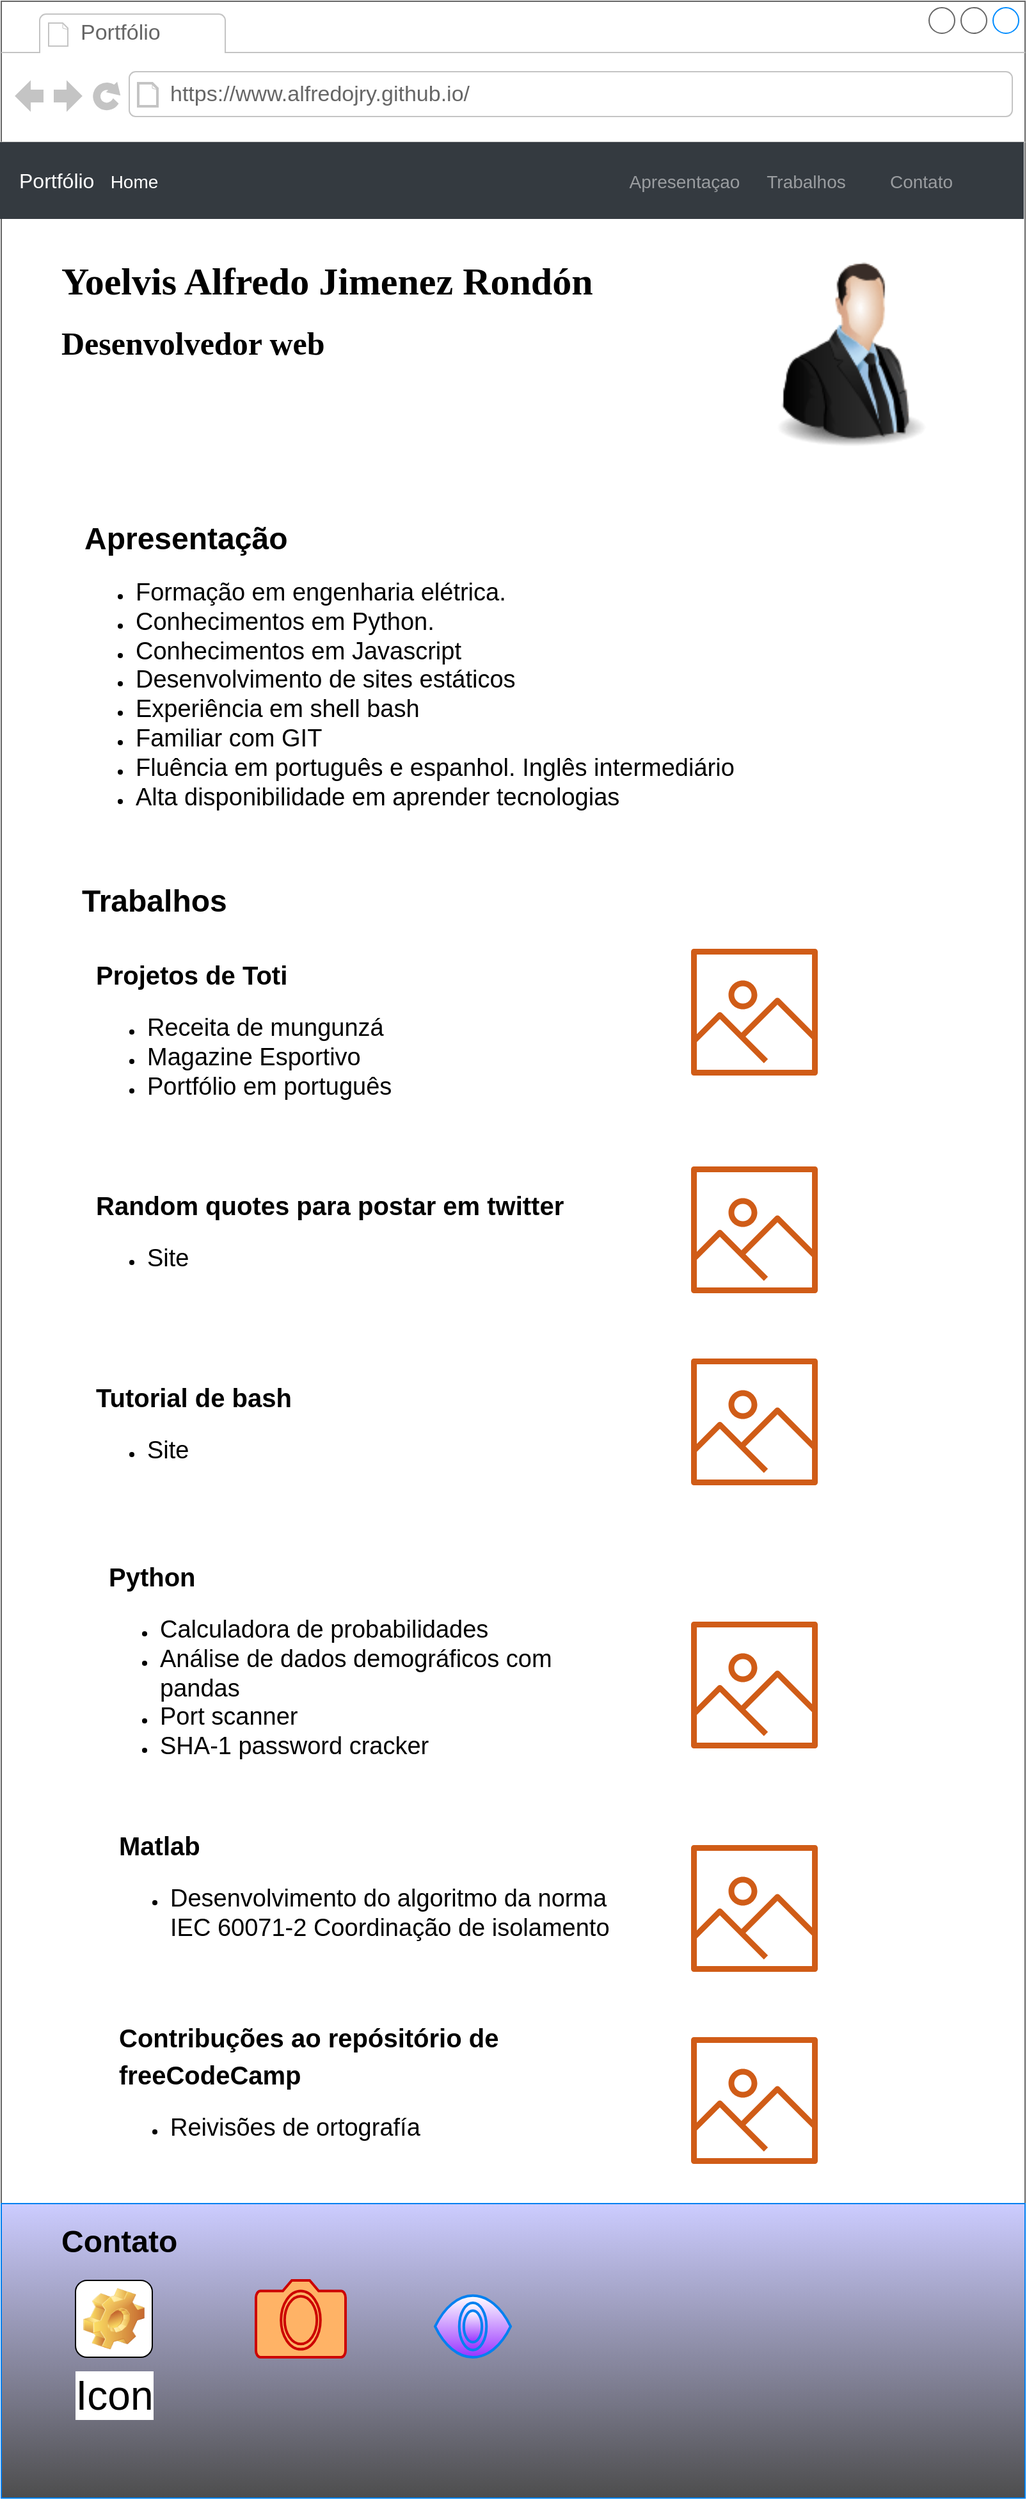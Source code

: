 <mxfile version="14.5.1" type="device"><diagram id="SyB3CQ1Pd2dps4ZYH0zl" name="Página-1"><mxGraphModel dx="1944" dy="774" grid="1" gridSize="10" guides="1" tooltips="1" connect="1" arrows="1" fold="1" page="1" pageScale="1" pageWidth="827" pageHeight="1169" math="0" shadow="0"><root><mxCell id="0"/><mxCell id="1" parent="0"/><mxCell id="WG7qVZDvBHXt1v4nOD7S-1" value="" style="strokeWidth=1;shadow=0;dashed=0;align=center;html=1;shape=mxgraph.mockup.containers.browserWindow;rSize=0;strokeColor=#666666;strokeColor2=#008cff;strokeColor3=#c4c4c4;mainText=,;recursiveResize=0;gradientColor=#1A1A1A;" parent="1" vertex="1"><mxGeometry x="-9" y="80" width="800" height="1950" as="geometry"/></mxCell><mxCell id="L-sc5NHsEPHnV9KGMpHZ-43" value="" style="rounded=0;whiteSpace=wrap;html=1;strokeColor=#0080F0;fontSize=32;fillColor=#CCCCFF;gradientColor=#4D4D4D;" vertex="1" parent="WG7qVZDvBHXt1v4nOD7S-1"><mxGeometry y="1720" width="800" height="230" as="geometry"/></mxCell><mxCell id="WG7qVZDvBHXt1v4nOD7S-2" value="Portfólio" style="strokeWidth=1;shadow=0;dashed=0;align=center;html=1;shape=mxgraph.mockup.containers.anchor;fontSize=17;fontColor=#666666;align=left;" parent="WG7qVZDvBHXt1v4nOD7S-1" vertex="1"><mxGeometry x="60" y="12" width="110" height="26" as="geometry"/></mxCell><mxCell id="WG7qVZDvBHXt1v4nOD7S-3" value="https://www.alfredojry.github.io/" style="strokeWidth=1;shadow=0;dashed=0;align=center;html=1;shape=mxgraph.mockup.containers.anchor;rSize=0;fontSize=17;fontColor=#666666;align=left;" parent="WG7qVZDvBHXt1v4nOD7S-1" vertex="1"><mxGeometry x="130" y="60" width="250" height="26" as="geometry"/></mxCell><mxCell id="WG7qVZDvBHXt1v4nOD7S-4" value="Portfólio" style="html=1;shadow=0;dashed=0;fillColor=#343A40;strokeColor=none;fontSize=16;fontColor=#ffffff;align=left;spacing=15;" parent="WG7qVZDvBHXt1v4nOD7S-1" vertex="1"><mxGeometry x="-1" y="110" width="800" height="60" as="geometry"/></mxCell><mxCell id="WG7qVZDvBHXt1v4nOD7S-5" value="Home" style="fillColor=none;strokeColor=none;fontSize=14;fontColor=#ffffff;align=center;" parent="WG7qVZDvBHXt1v4nOD7S-4" vertex="1"><mxGeometry width="70" height="40" relative="1" as="geometry"><mxPoint x="70" y="10" as="offset"/></mxGeometry></mxCell><mxCell id="WG7qVZDvBHXt1v4nOD7S-6" value="Apresentaçao" style="fillColor=none;strokeColor=none;fontSize=14;fontColor=#9A9DA0;align=center;" parent="WG7qVZDvBHXt1v4nOD7S-4" vertex="1"><mxGeometry width="70" height="40" relative="1" as="geometry"><mxPoint x="500" y="10" as="offset"/></mxGeometry></mxCell><mxCell id="WG7qVZDvBHXt1v4nOD7S-7" value="Trabalhos" style="fillColor=none;strokeColor=none;fontSize=14;fontColor=#9A9DA0;align=center;spacingRight=0;" parent="WG7qVZDvBHXt1v4nOD7S-4" vertex="1"><mxGeometry width="80" height="40" relative="1" as="geometry"><mxPoint x="590" y="10" as="offset"/></mxGeometry></mxCell><mxCell id="WG7qVZDvBHXt1v4nOD7S-8" value="Contato" style="fillColor=none;strokeColor=none;fontSize=14;fontColor=#9A9DA0;align=center;" parent="WG7qVZDvBHXt1v4nOD7S-4" vertex="1"><mxGeometry width="80" height="40" relative="1" as="geometry"><mxPoint x="680" y="10" as="offset"/></mxGeometry></mxCell><mxCell id="L-sc5NHsEPHnV9KGMpHZ-1" value="&lt;h1&gt;&lt;font style=&quot;font-size: 30px&quot; face=&quot;Georgia&quot;&gt;Yoelvis Alfredo Jimenez Rondón&lt;/font&gt;&lt;/h1&gt;&lt;h2&gt;&lt;font style=&quot;font-size: 25px&quot; face=&quot;Georgia&quot;&gt;Desenvolvedor web&lt;/font&gt;&lt;/h2&gt;" style="text;html=1;strokeColor=none;fillColor=none;spacing=5;spacingTop=-20;whiteSpace=wrap;overflow=hidden;rounded=0;" vertex="1" parent="WG7qVZDvBHXt1v4nOD7S-1"><mxGeometry x="42" y="195" width="531" height="120" as="geometry"/></mxCell><mxCell id="L-sc5NHsEPHnV9KGMpHZ-2" value="" style="image;html=1;image=img/lib/clip_art/people/Suit_Man_128x128.png" vertex="1" parent="WG7qVZDvBHXt1v4nOD7S-1"><mxGeometry x="589" y="200" width="149" height="150" as="geometry"/></mxCell><mxCell id="L-sc5NHsEPHnV9KGMpHZ-3" value="&lt;h1&gt;Apresentação&lt;/h1&gt;&lt;p&gt;&lt;/p&gt;&lt;ul&gt;&lt;li&gt;&lt;font style=&quot;font-size: 19px&quot;&gt;Formação em engenharia elétrica.&lt;/font&gt;&lt;/li&gt;&lt;li&gt;&lt;span style=&quot;font-size: 19px&quot;&gt;Conhecimentos em Python.&lt;/span&gt;&lt;/li&gt;&lt;li&gt;&lt;span style=&quot;font-size: 19px&quot;&gt;Conhecimentos em Javascript&lt;/span&gt;&lt;/li&gt;&lt;li&gt;&lt;span style=&quot;font-size: 19px&quot;&gt;Desenvolvimento de sites estáticos&amp;nbsp;&lt;/span&gt;&lt;/li&gt;&lt;li&gt;&lt;span style=&quot;font-size: 19px&quot;&gt;Experiência em shell bash&lt;/span&gt;&lt;/li&gt;&lt;li&gt;&lt;span style=&quot;font-size: 19px&quot;&gt;Familiar com GIT&lt;/span&gt;&lt;/li&gt;&lt;li&gt;&lt;span style=&quot;font-size: 19px&quot;&gt;Fluência em português e espanhol. Inglês intermediário&lt;/span&gt;&lt;/li&gt;&lt;li&gt;&lt;span style=&quot;font-size: 19px&quot;&gt;Alta disponibilidade em aprender tecnologias&lt;/span&gt;&lt;/li&gt;&lt;/ul&gt;&lt;p&gt;&lt;/p&gt;" style="text;html=1;strokeColor=none;fillColor=none;spacing=5;spacingTop=-20;whiteSpace=wrap;overflow=hidden;rounded=0;" vertex="1" parent="WG7qVZDvBHXt1v4nOD7S-1"><mxGeometry x="60" y="400" width="680" height="250" as="geometry"/></mxCell><mxCell id="L-sc5NHsEPHnV9KGMpHZ-23" value="&lt;h1&gt;Trabalhos&lt;/h1&gt;&lt;p&gt;&lt;/p&gt;" style="text;html=1;strokeColor=none;fillColor=none;spacing=5;spacingTop=-20;whiteSpace=wrap;overflow=hidden;rounded=0;" vertex="1" parent="WG7qVZDvBHXt1v4nOD7S-1"><mxGeometry x="58" y="683" width="680" height="40" as="geometry"/></mxCell><mxCell id="L-sc5NHsEPHnV9KGMpHZ-26" value="" style="outlineConnect=0;fontColor=#232F3E;gradientColor=none;fillColor=#D05C17;strokeColor=none;dashed=0;verticalLabelPosition=bottom;verticalAlign=top;align=center;html=1;fontSize=12;fontStyle=0;aspect=fixed;pointerEvents=1;shape=mxgraph.aws4.container_registry_image;" vertex="1" parent="WG7qVZDvBHXt1v4nOD7S-1"><mxGeometry x="539" y="740" width="99" height="99" as="geometry"/></mxCell><mxCell id="L-sc5NHsEPHnV9KGMpHZ-27" value="&lt;h1&gt;&lt;font style=&quot;font-size: 20px&quot;&gt;Projetos de Toti&lt;/font&gt;&lt;/h1&gt;&lt;p&gt;&lt;/p&gt;&lt;ul&gt;&lt;li&gt;&lt;span style=&quot;font-size: 19px&quot;&gt;Receita de mungunzá&lt;/span&gt;&lt;br&gt;&lt;/li&gt;&lt;li&gt;&lt;span style=&quot;font-size: 19px&quot;&gt;Magazine Esportivo&lt;/span&gt;&lt;/li&gt;&lt;li&gt;&lt;span style=&quot;font-size: 19px&quot;&gt;Portfólio em português&lt;/span&gt;&lt;/li&gt;&lt;/ul&gt;&lt;p&gt;&lt;/p&gt;" style="text;html=1;strokeColor=none;fillColor=none;spacing=5;spacingTop=-20;whiteSpace=wrap;overflow=hidden;rounded=0;" vertex="1" parent="WG7qVZDvBHXt1v4nOD7S-1"><mxGeometry x="69" y="740" width="421" height="150" as="geometry"/></mxCell><mxCell id="L-sc5NHsEPHnV9KGMpHZ-28" value="&lt;h1&gt;&lt;font style=&quot;font-size: 20px&quot;&gt;Python&lt;/font&gt;&lt;/h1&gt;&lt;p&gt;&lt;/p&gt;&lt;ul&gt;&lt;li&gt;&lt;span style=&quot;font-size: 19px&quot;&gt;Calculadora de probabilidades&lt;/span&gt;&lt;/li&gt;&lt;li&gt;&lt;span style=&quot;font-size: 19px&quot;&gt;Análise de dados demográficos com pandas&lt;/span&gt;&lt;/li&gt;&lt;li&gt;&lt;span style=&quot;font-size: 19px&quot;&gt;Port scanner&lt;/span&gt;&lt;/li&gt;&lt;li&gt;&lt;span style=&quot;font-size: 19px&quot;&gt;SHA-1 password cracker&lt;/span&gt;&lt;/li&gt;&lt;/ul&gt;&lt;p&gt;&lt;/p&gt;" style="text;html=1;strokeColor=none;fillColor=none;spacing=5;spacingTop=-20;whiteSpace=wrap;overflow=hidden;rounded=0;" vertex="1" parent="WG7qVZDvBHXt1v4nOD7S-1"><mxGeometry x="79" y="1210" width="421" height="210" as="geometry"/></mxCell><mxCell id="L-sc5NHsEPHnV9KGMpHZ-30" value="&lt;h1&gt;&lt;font style=&quot;font-size: 20px&quot;&gt;Matlab&lt;/font&gt;&lt;/h1&gt;&lt;p&gt;&lt;/p&gt;&lt;ul&gt;&lt;li&gt;&lt;span style=&quot;font-size: 19px&quot;&gt;Desenvolvimento do algoritmo da norma IEC 60071-2 Coordinação de isolamento&lt;/span&gt;&lt;/li&gt;&lt;/ul&gt;&lt;p&gt;&lt;/p&gt;" style="text;html=1;strokeColor=none;fillColor=none;spacing=5;spacingTop=-20;whiteSpace=wrap;overflow=hidden;rounded=0;" vertex="1" parent="WG7qVZDvBHXt1v4nOD7S-1"><mxGeometry x="87" y="1420" width="421" height="120" as="geometry"/></mxCell><mxCell id="L-sc5NHsEPHnV9KGMpHZ-31" value="" style="outlineConnect=0;fontColor=#232F3E;gradientColor=none;fillColor=#D05C17;strokeColor=none;dashed=0;verticalLabelPosition=bottom;verticalAlign=top;align=center;html=1;fontSize=12;fontStyle=0;aspect=fixed;pointerEvents=1;shape=mxgraph.aws4.container_registry_image;" vertex="1" parent="WG7qVZDvBHXt1v4nOD7S-1"><mxGeometry x="539" y="1440" width="99" height="99" as="geometry"/></mxCell><mxCell id="L-sc5NHsEPHnV9KGMpHZ-29" value="" style="outlineConnect=0;fontColor=#232F3E;gradientColor=none;fillColor=#D05C17;strokeColor=none;dashed=0;verticalLabelPosition=bottom;verticalAlign=top;align=center;html=1;fontSize=12;fontStyle=0;aspect=fixed;pointerEvents=1;shape=mxgraph.aws4.container_registry_image;" vertex="1" parent="WG7qVZDvBHXt1v4nOD7S-1"><mxGeometry x="539" y="1265.5" width="99" height="99" as="geometry"/></mxCell><mxCell id="L-sc5NHsEPHnV9KGMpHZ-32" value="&lt;h1&gt;&lt;font style=&quot;font-size: 20px&quot;&gt;Random quotes para postar em twitter&lt;/font&gt;&lt;/h1&gt;&lt;p&gt;&lt;/p&gt;&lt;ul&gt;&lt;li&gt;&lt;span style=&quot;font-size: 19px&quot;&gt;Site&lt;/span&gt;&lt;/li&gt;&lt;/ul&gt;&lt;p&gt;&lt;/p&gt;" style="text;html=1;strokeColor=none;fillColor=none;spacing=5;spacingTop=-20;whiteSpace=wrap;overflow=hidden;rounded=0;" vertex="1" parent="WG7qVZDvBHXt1v4nOD7S-1"><mxGeometry x="69" y="920" width="421" height="100" as="geometry"/></mxCell><mxCell id="L-sc5NHsEPHnV9KGMpHZ-33" value="" style="outlineConnect=0;fontColor=#232F3E;gradientColor=none;fillColor=#D05C17;strokeColor=none;dashed=0;verticalLabelPosition=bottom;verticalAlign=top;align=center;html=1;fontSize=12;fontStyle=0;aspect=fixed;pointerEvents=1;shape=mxgraph.aws4.container_registry_image;" vertex="1" parent="WG7qVZDvBHXt1v4nOD7S-1"><mxGeometry x="539" y="910" width="99" height="99" as="geometry"/></mxCell><mxCell id="L-sc5NHsEPHnV9KGMpHZ-34" value="&lt;h1&gt;&lt;font style=&quot;font-size: 20px&quot;&gt;Tutorial de bash&lt;/font&gt;&lt;/h1&gt;&lt;p&gt;&lt;/p&gt;&lt;ul&gt;&lt;li&gt;&lt;span style=&quot;font-size: 19px&quot;&gt;Site&lt;/span&gt;&lt;/li&gt;&lt;/ul&gt;&lt;p&gt;&lt;/p&gt;" style="text;html=1;strokeColor=none;fillColor=none;spacing=5;spacingTop=-20;whiteSpace=wrap;overflow=hidden;rounded=0;" vertex="1" parent="WG7qVZDvBHXt1v4nOD7S-1"><mxGeometry x="69" y="1070" width="421" height="100" as="geometry"/></mxCell><mxCell id="L-sc5NHsEPHnV9KGMpHZ-35" value="" style="outlineConnect=0;fontColor=#232F3E;gradientColor=none;fillColor=#D05C17;strokeColor=none;dashed=0;verticalLabelPosition=bottom;verticalAlign=top;align=center;html=1;fontSize=12;fontStyle=0;aspect=fixed;pointerEvents=1;shape=mxgraph.aws4.container_registry_image;" vertex="1" parent="WG7qVZDvBHXt1v4nOD7S-1"><mxGeometry x="539" y="1060" width="99" height="99" as="geometry"/></mxCell><mxCell id="L-sc5NHsEPHnV9KGMpHZ-36" value="&lt;h1&gt;Contato&lt;/h1&gt;&lt;p&gt;&lt;/p&gt;" style="text;html=1;strokeColor=none;fillColor=none;spacing=5;spacingTop=-20;whiteSpace=wrap;overflow=hidden;rounded=0;" vertex="1" parent="WG7qVZDvBHXt1v4nOD7S-1"><mxGeometry x="42" y="1730" width="680" height="40" as="geometry"/></mxCell><mxCell id="L-sc5NHsEPHnV9KGMpHZ-37" value="" style="outlineConnect=0;fontColor=#232F3E;gradientColor=none;fillColor=#D05C17;strokeColor=none;dashed=0;verticalLabelPosition=bottom;verticalAlign=top;align=center;html=1;fontSize=12;fontStyle=0;aspect=fixed;pointerEvents=1;shape=mxgraph.aws4.container_registry_image;" vertex="1" parent="WG7qVZDvBHXt1v4nOD7S-1"><mxGeometry x="539" y="1590" width="99" height="99" as="geometry"/></mxCell><mxCell id="L-sc5NHsEPHnV9KGMpHZ-38" value="&lt;h1&gt;&lt;span style=&quot;font-size: 20px&quot;&gt;Contribuções ao repósitório de freeCodeCamp&lt;/span&gt;&lt;/h1&gt;&lt;p&gt;&lt;/p&gt;&lt;ul&gt;&lt;li&gt;&lt;span style=&quot;font-size: 19px&quot;&gt;Reivisões de ortografía&lt;/span&gt;&lt;/li&gt;&lt;/ul&gt;&lt;p&gt;&lt;/p&gt;" style="text;html=1;strokeColor=none;fillColor=none;spacing=5;spacingTop=-20;whiteSpace=wrap;overflow=hidden;rounded=0;" vertex="1" parent="WG7qVZDvBHXt1v4nOD7S-1"><mxGeometry x="87" y="1570" width="421" height="120" as="geometry"/></mxCell><mxCell id="L-sc5NHsEPHnV9KGMpHZ-39" value="Icon" style="icon;html=1;image=img/clipart/Gear_128x128.png;fontSize=32;" vertex="1" parent="WG7qVZDvBHXt1v4nOD7S-1"><mxGeometry x="58" y="1780" width="60" height="60" as="geometry"/></mxCell><mxCell id="L-sc5NHsEPHnV9KGMpHZ-41" value="" style="html=1;verticalLabelPosition=bottom;align=center;labelBackgroundColor=#ffffff;verticalAlign=top;strokeWidth=2;shadow=0;dashed=0;shape=mxgraph.ios7.icons.camera;fontSize=32;strokeColor=#CC0000;fillColor=#FFB366;" vertex="1" parent="WG7qVZDvBHXt1v4nOD7S-1"><mxGeometry x="199" y="1780" width="70" height="60" as="geometry"/></mxCell><mxCell id="L-sc5NHsEPHnV9KGMpHZ-42" value="" style="html=1;verticalLabelPosition=bottom;align=center;labelBackgroundColor=#ffffff;verticalAlign=top;strokeWidth=2;shadow=0;dashed=0;shape=mxgraph.ios7.icons.eye;fontSize=32;strokeColor=#0080F0;gradientColor=#9933FF;" vertex="1" parent="WG7qVZDvBHXt1v4nOD7S-1"><mxGeometry x="339" y="1791.9" width="59" height="48.1" as="geometry"/></mxCell></root></mxGraphModel></diagram></mxfile>